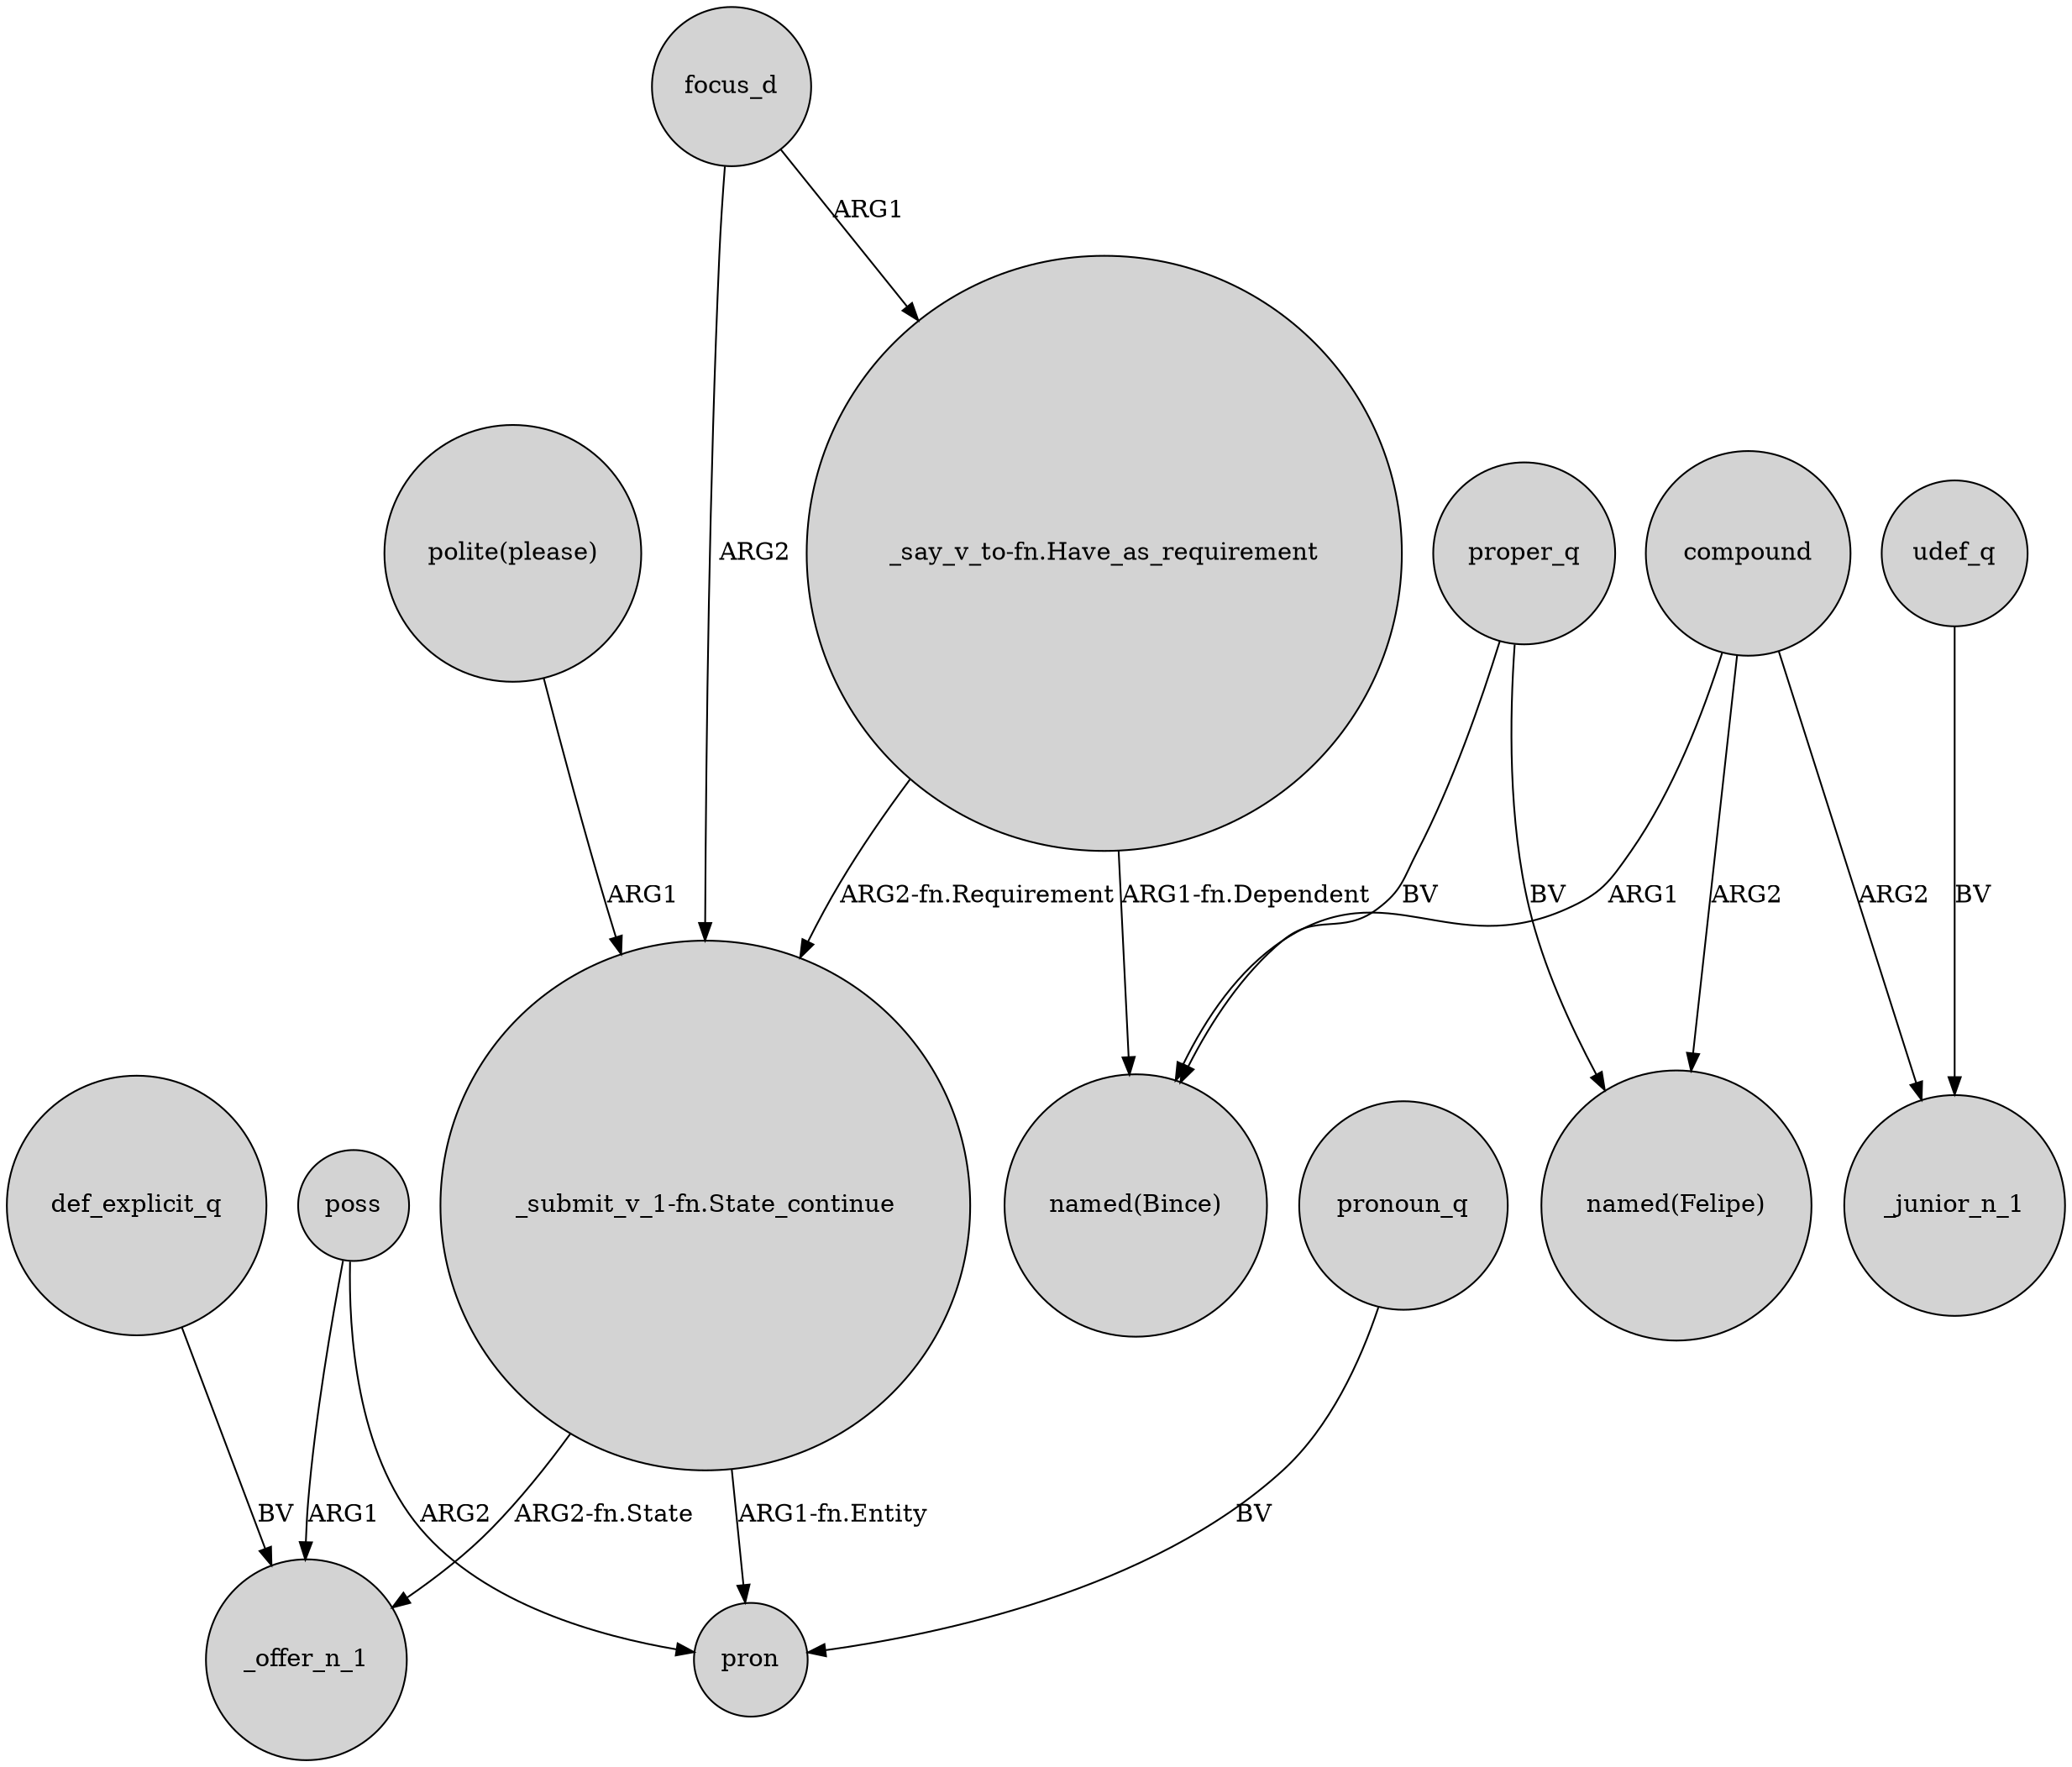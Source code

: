 digraph {
	node [shape=circle style=filled]
	proper_q -> "named(Bince)" [label=BV]
	proper_q -> "named(Felipe)" [label=BV]
	"polite(please)" -> "_submit_v_1-fn.State_continue" [label=ARG1]
	focus_d -> "_submit_v_1-fn.State_continue" [label=ARG2]
	"_say_v_to-fn.Have_as_requirement" -> "_submit_v_1-fn.State_continue" [label="ARG2-fn.Requirement"]
	compound -> "named(Felipe)" [label=ARG2]
	compound -> "named(Bince)" [label=ARG1]
	def_explicit_q -> _offer_n_1 [label=BV]
	udef_q -> _junior_n_1 [label=BV]
	"_submit_v_1-fn.State_continue" -> _offer_n_1 [label="ARG2-fn.State"]
	pronoun_q -> pron [label=BV]
	"_submit_v_1-fn.State_continue" -> pron [label="ARG1-fn.Entity"]
	poss -> _offer_n_1 [label=ARG1]
	focus_d -> "_say_v_to-fn.Have_as_requirement" [label=ARG1]
	poss -> pron [label=ARG2]
	compound -> _junior_n_1 [label=ARG2]
	"_say_v_to-fn.Have_as_requirement" -> "named(Bince)" [label="ARG1-fn.Dependent"]
}

